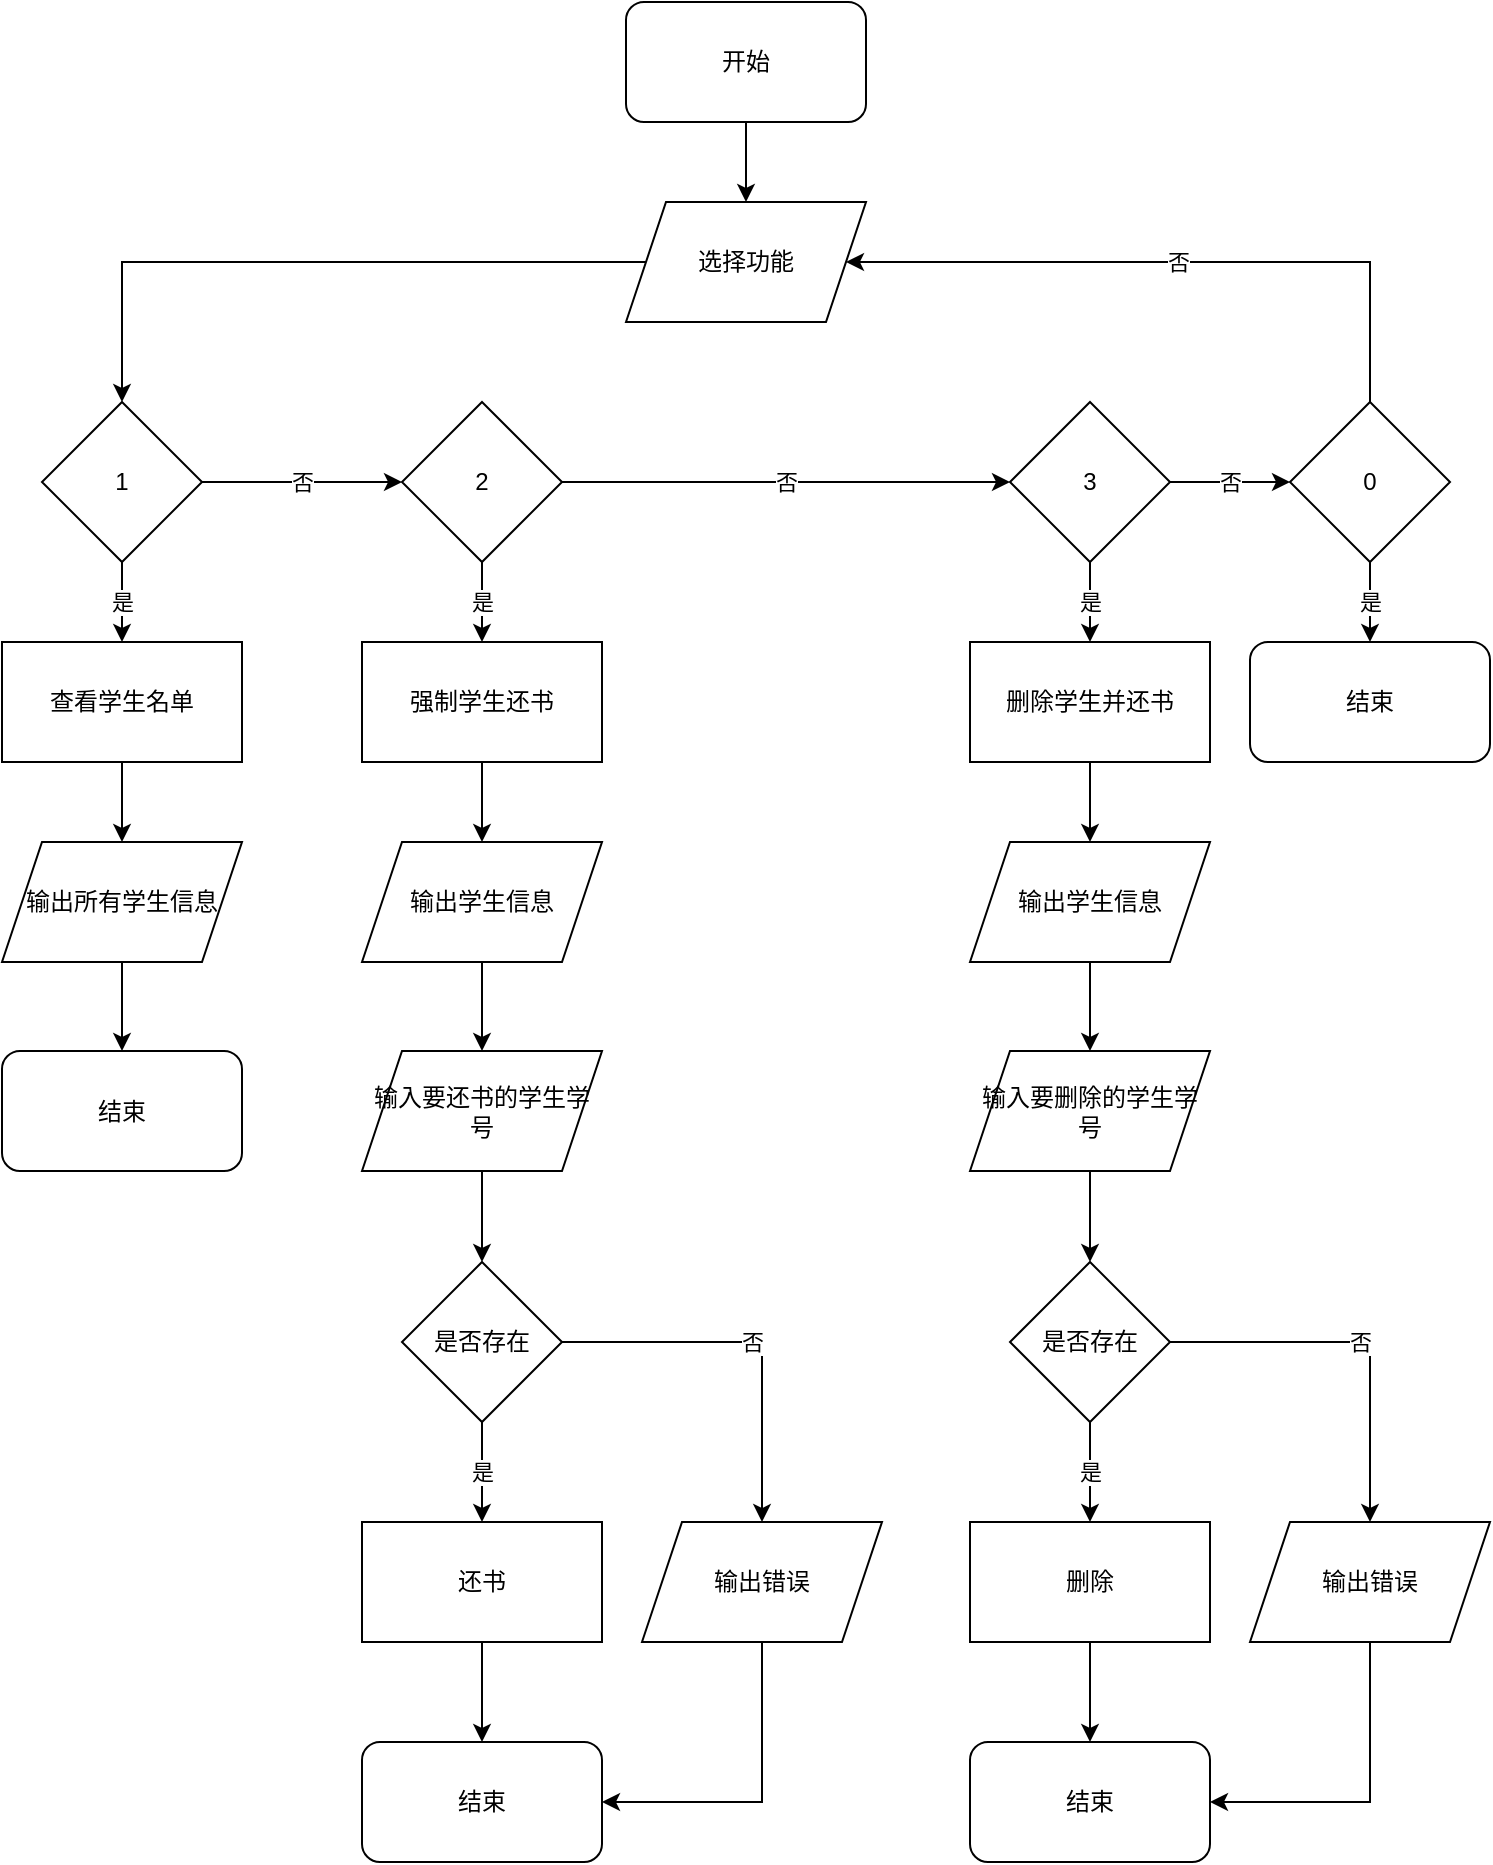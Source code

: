 <mxfile version="21.2.1" type="device">
  <diagram name="第 1 页" id="N-zFCrupeVdDNxf7r9WT">
    <mxGraphModel dx="2070" dy="909" grid="1" gridSize="10" guides="1" tooltips="1" connect="1" arrows="1" fold="1" page="1" pageScale="1" pageWidth="827" pageHeight="1169" math="0" shadow="0">
      <root>
        <mxCell id="0" />
        <mxCell id="1" parent="0" />
        <mxCell id="OTrNM1ikU9z0QudFtnOU-3" value="" style="edgeStyle=orthogonalEdgeStyle;rounded=0;orthogonalLoop=1;jettySize=auto;html=1;" edge="1" parent="1" source="OTrNM1ikU9z0QudFtnOU-1" target="OTrNM1ikU9z0QudFtnOU-2">
          <mxGeometry relative="1" as="geometry" />
        </mxCell>
        <mxCell id="OTrNM1ikU9z0QudFtnOU-1" value="开始" style="rounded=1;whiteSpace=wrap;html=1;" vertex="1" parent="1">
          <mxGeometry x="354" y="60" width="120" height="60" as="geometry" />
        </mxCell>
        <mxCell id="OTrNM1ikU9z0QudFtnOU-59" style="edgeStyle=orthogonalEdgeStyle;rounded=0;orthogonalLoop=1;jettySize=auto;html=1;" edge="1" parent="1" source="OTrNM1ikU9z0QudFtnOU-2" target="OTrNM1ikU9z0QudFtnOU-4">
          <mxGeometry relative="1" as="geometry" />
        </mxCell>
        <mxCell id="OTrNM1ikU9z0QudFtnOU-2" value="选择功能" style="shape=parallelogram;perimeter=parallelogramPerimeter;whiteSpace=wrap;html=1;fixedSize=1;" vertex="1" parent="1">
          <mxGeometry x="354" y="160" width="120" height="60" as="geometry" />
        </mxCell>
        <mxCell id="OTrNM1ikU9z0QudFtnOU-9" value="是" style="edgeStyle=orthogonalEdgeStyle;rounded=0;orthogonalLoop=1;jettySize=auto;html=1;" edge="1" parent="1" source="OTrNM1ikU9z0QudFtnOU-4" target="OTrNM1ikU9z0QudFtnOU-8">
          <mxGeometry relative="1" as="geometry" />
        </mxCell>
        <mxCell id="OTrNM1ikU9z0QudFtnOU-12" value="否" style="edgeStyle=orthogonalEdgeStyle;rounded=0;orthogonalLoop=1;jettySize=auto;html=1;" edge="1" parent="1" source="OTrNM1ikU9z0QudFtnOU-4" target="OTrNM1ikU9z0QudFtnOU-5">
          <mxGeometry relative="1" as="geometry" />
        </mxCell>
        <mxCell id="OTrNM1ikU9z0QudFtnOU-4" value="1" style="rhombus;whiteSpace=wrap;html=1;" vertex="1" parent="1">
          <mxGeometry x="62" y="260" width="80" height="80" as="geometry" />
        </mxCell>
        <mxCell id="OTrNM1ikU9z0QudFtnOU-14" value="是" style="edgeStyle=orthogonalEdgeStyle;rounded=0;orthogonalLoop=1;jettySize=auto;html=1;" edge="1" parent="1" source="OTrNM1ikU9z0QudFtnOU-5" target="OTrNM1ikU9z0QudFtnOU-13">
          <mxGeometry relative="1" as="geometry" />
        </mxCell>
        <mxCell id="OTrNM1ikU9z0QudFtnOU-38" value="否" style="edgeStyle=orthogonalEdgeStyle;rounded=0;orthogonalLoop=1;jettySize=auto;html=1;" edge="1" parent="1" source="OTrNM1ikU9z0QudFtnOU-5" target="OTrNM1ikU9z0QudFtnOU-6">
          <mxGeometry relative="1" as="geometry" />
        </mxCell>
        <mxCell id="OTrNM1ikU9z0QudFtnOU-5" value="2" style="rhombus;whiteSpace=wrap;html=1;" vertex="1" parent="1">
          <mxGeometry x="242" y="260" width="80" height="80" as="geometry" />
        </mxCell>
        <mxCell id="OTrNM1ikU9z0QudFtnOU-40" value="是" style="edgeStyle=orthogonalEdgeStyle;rounded=0;orthogonalLoop=1;jettySize=auto;html=1;" edge="1" parent="1" source="OTrNM1ikU9z0QudFtnOU-6" target="OTrNM1ikU9z0QudFtnOU-39">
          <mxGeometry relative="1" as="geometry" />
        </mxCell>
        <mxCell id="OTrNM1ikU9z0QudFtnOU-56" value="否" style="edgeStyle=orthogonalEdgeStyle;rounded=0;orthogonalLoop=1;jettySize=auto;html=1;" edge="1" parent="1" source="OTrNM1ikU9z0QudFtnOU-6" target="OTrNM1ikU9z0QudFtnOU-7">
          <mxGeometry relative="1" as="geometry" />
        </mxCell>
        <mxCell id="OTrNM1ikU9z0QudFtnOU-6" value="3" style="rhombus;whiteSpace=wrap;html=1;" vertex="1" parent="1">
          <mxGeometry x="546" y="260" width="80" height="80" as="geometry" />
        </mxCell>
        <mxCell id="OTrNM1ikU9z0QudFtnOU-58" value="是" style="edgeStyle=orthogonalEdgeStyle;rounded=0;orthogonalLoop=1;jettySize=auto;html=1;" edge="1" parent="1" source="OTrNM1ikU9z0QudFtnOU-7" target="OTrNM1ikU9z0QudFtnOU-57">
          <mxGeometry relative="1" as="geometry" />
        </mxCell>
        <mxCell id="OTrNM1ikU9z0QudFtnOU-60" value="否" style="edgeStyle=orthogonalEdgeStyle;rounded=0;orthogonalLoop=1;jettySize=auto;html=1;" edge="1" parent="1" source="OTrNM1ikU9z0QudFtnOU-7" target="OTrNM1ikU9z0QudFtnOU-2">
          <mxGeometry relative="1" as="geometry">
            <Array as="points">
              <mxPoint x="726" y="190" />
            </Array>
          </mxGeometry>
        </mxCell>
        <mxCell id="OTrNM1ikU9z0QudFtnOU-7" value="0" style="rhombus;whiteSpace=wrap;html=1;" vertex="1" parent="1">
          <mxGeometry x="686" y="260" width="80" height="80" as="geometry" />
        </mxCell>
        <mxCell id="OTrNM1ikU9z0QudFtnOU-11" value="" style="edgeStyle=orthogonalEdgeStyle;rounded=0;orthogonalLoop=1;jettySize=auto;html=1;" edge="1" parent="1" source="OTrNM1ikU9z0QudFtnOU-8" target="OTrNM1ikU9z0QudFtnOU-10">
          <mxGeometry relative="1" as="geometry" />
        </mxCell>
        <mxCell id="OTrNM1ikU9z0QudFtnOU-8" value="查看学生名单" style="rounded=0;whiteSpace=wrap;html=1;" vertex="1" parent="1">
          <mxGeometry x="42" y="380" width="120" height="60" as="geometry" />
        </mxCell>
        <mxCell id="OTrNM1ikU9z0QudFtnOU-29" value="" style="edgeStyle=orthogonalEdgeStyle;rounded=0;orthogonalLoop=1;jettySize=auto;html=1;" edge="1" parent="1" source="OTrNM1ikU9z0QudFtnOU-10" target="OTrNM1ikU9z0QudFtnOU-28">
          <mxGeometry relative="1" as="geometry" />
        </mxCell>
        <mxCell id="OTrNM1ikU9z0QudFtnOU-10" value="输出所有学生信息" style="shape=parallelogram;perimeter=parallelogramPerimeter;whiteSpace=wrap;html=1;fixedSize=1;" vertex="1" parent="1">
          <mxGeometry x="42" y="480" width="120" height="60" as="geometry" />
        </mxCell>
        <mxCell id="OTrNM1ikU9z0QudFtnOU-16" value="" style="edgeStyle=orthogonalEdgeStyle;rounded=0;orthogonalLoop=1;jettySize=auto;html=1;" edge="1" parent="1" source="OTrNM1ikU9z0QudFtnOU-13" target="OTrNM1ikU9z0QudFtnOU-15">
          <mxGeometry relative="1" as="geometry" />
        </mxCell>
        <mxCell id="OTrNM1ikU9z0QudFtnOU-13" value="强制学生还书" style="rounded=0;whiteSpace=wrap;html=1;" vertex="1" parent="1">
          <mxGeometry x="222" y="380" width="120" height="60" as="geometry" />
        </mxCell>
        <mxCell id="OTrNM1ikU9z0QudFtnOU-21" value="" style="edgeStyle=orthogonalEdgeStyle;rounded=0;orthogonalLoop=1;jettySize=auto;html=1;" edge="1" parent="1" source="OTrNM1ikU9z0QudFtnOU-15" target="OTrNM1ikU9z0QudFtnOU-20">
          <mxGeometry relative="1" as="geometry" />
        </mxCell>
        <mxCell id="OTrNM1ikU9z0QudFtnOU-15" value="输出学生信息" style="shape=parallelogram;perimeter=parallelogramPerimeter;whiteSpace=wrap;html=1;fixedSize=1;" vertex="1" parent="1">
          <mxGeometry x="222" y="480" width="120" height="60" as="geometry" />
        </mxCell>
        <mxCell id="OTrNM1ikU9z0QudFtnOU-23" value="" style="edgeStyle=orthogonalEdgeStyle;rounded=0;orthogonalLoop=1;jettySize=auto;html=1;" edge="1" parent="1" source="OTrNM1ikU9z0QudFtnOU-20" target="OTrNM1ikU9z0QudFtnOU-22">
          <mxGeometry relative="1" as="geometry" />
        </mxCell>
        <mxCell id="OTrNM1ikU9z0QudFtnOU-20" value="输入要还书的学生学号" style="shape=parallelogram;perimeter=parallelogramPerimeter;whiteSpace=wrap;html=1;fixedSize=1;" vertex="1" parent="1">
          <mxGeometry x="222" y="584.5" width="120" height="60" as="geometry" />
        </mxCell>
        <mxCell id="OTrNM1ikU9z0QudFtnOU-26" value="是" style="edgeStyle=orthogonalEdgeStyle;rounded=0;orthogonalLoop=1;jettySize=auto;html=1;" edge="1" parent="1" source="OTrNM1ikU9z0QudFtnOU-22" target="OTrNM1ikU9z0QudFtnOU-25">
          <mxGeometry relative="1" as="geometry" />
        </mxCell>
        <mxCell id="OTrNM1ikU9z0QudFtnOU-36" value="否" style="edgeStyle=orthogonalEdgeStyle;rounded=0;orthogonalLoop=1;jettySize=auto;html=1;" edge="1" parent="1" source="OTrNM1ikU9z0QudFtnOU-22" target="OTrNM1ikU9z0QudFtnOU-35">
          <mxGeometry relative="1" as="geometry" />
        </mxCell>
        <mxCell id="OTrNM1ikU9z0QudFtnOU-22" value="是否存在" style="rhombus;whiteSpace=wrap;html=1;" vertex="1" parent="1">
          <mxGeometry x="242" y="690" width="80" height="80" as="geometry" />
        </mxCell>
        <mxCell id="OTrNM1ikU9z0QudFtnOU-33" value="" style="edgeStyle=orthogonalEdgeStyle;rounded=0;orthogonalLoop=1;jettySize=auto;html=1;" edge="1" parent="1" source="OTrNM1ikU9z0QudFtnOU-25" target="OTrNM1ikU9z0QudFtnOU-32">
          <mxGeometry relative="1" as="geometry" />
        </mxCell>
        <mxCell id="OTrNM1ikU9z0QudFtnOU-25" value="还书" style="shape=label;perimeter=rectanglePerimeter;whiteSpace=wrap;html=1;fixedSize=1;rounded=0;" vertex="1" parent="1">
          <mxGeometry x="222" y="820" width="120" height="60" as="geometry" />
        </mxCell>
        <mxCell id="OTrNM1ikU9z0QudFtnOU-28" value="结束" style="rounded=1;whiteSpace=wrap;html=1;" vertex="1" parent="1">
          <mxGeometry x="42" y="584.5" width="120" height="60" as="geometry" />
        </mxCell>
        <mxCell id="OTrNM1ikU9z0QudFtnOU-32" value="结束" style="rounded=1;whiteSpace=wrap;html=1;" vertex="1" parent="1">
          <mxGeometry x="222" y="930" width="120" height="60" as="geometry" />
        </mxCell>
        <mxCell id="OTrNM1ikU9z0QudFtnOU-37" style="edgeStyle=orthogonalEdgeStyle;rounded=0;orthogonalLoop=1;jettySize=auto;html=1;" edge="1" parent="1" source="OTrNM1ikU9z0QudFtnOU-35" target="OTrNM1ikU9z0QudFtnOU-32">
          <mxGeometry relative="1" as="geometry">
            <Array as="points">
              <mxPoint x="422" y="960" />
            </Array>
          </mxGeometry>
        </mxCell>
        <mxCell id="OTrNM1ikU9z0QudFtnOU-35" value="输出错误" style="shape=parallelogram;perimeter=parallelogramPerimeter;whiteSpace=wrap;html=1;fixedSize=1;" vertex="1" parent="1">
          <mxGeometry x="362" y="820" width="120" height="60" as="geometry" />
        </mxCell>
        <mxCell id="OTrNM1ikU9z0QudFtnOU-55" value="" style="edgeStyle=orthogonalEdgeStyle;rounded=0;orthogonalLoop=1;jettySize=auto;html=1;" edge="1" parent="1" source="OTrNM1ikU9z0QudFtnOU-39" target="OTrNM1ikU9z0QudFtnOU-42">
          <mxGeometry relative="1" as="geometry" />
        </mxCell>
        <mxCell id="OTrNM1ikU9z0QudFtnOU-39" value="删除学生并还书" style="rounded=0;whiteSpace=wrap;html=1;" vertex="1" parent="1">
          <mxGeometry x="526" y="380" width="120" height="60" as="geometry" />
        </mxCell>
        <mxCell id="OTrNM1ikU9z0QudFtnOU-41" value="" style="edgeStyle=orthogonalEdgeStyle;rounded=0;orthogonalLoop=1;jettySize=auto;html=1;" edge="1" parent="1" source="OTrNM1ikU9z0QudFtnOU-42" target="OTrNM1ikU9z0QudFtnOU-44">
          <mxGeometry relative="1" as="geometry" />
        </mxCell>
        <mxCell id="OTrNM1ikU9z0QudFtnOU-42" value="输出学生信息" style="shape=parallelogram;perimeter=parallelogramPerimeter;whiteSpace=wrap;html=1;fixedSize=1;" vertex="1" parent="1">
          <mxGeometry x="526" y="480" width="120" height="60" as="geometry" />
        </mxCell>
        <mxCell id="OTrNM1ikU9z0QudFtnOU-43" value="" style="edgeStyle=orthogonalEdgeStyle;rounded=0;orthogonalLoop=1;jettySize=auto;html=1;" edge="1" parent="1" source="OTrNM1ikU9z0QudFtnOU-44" target="OTrNM1ikU9z0QudFtnOU-47">
          <mxGeometry relative="1" as="geometry" />
        </mxCell>
        <mxCell id="OTrNM1ikU9z0QudFtnOU-44" value="输入要删除的学生学号" style="shape=parallelogram;perimeter=parallelogramPerimeter;whiteSpace=wrap;html=1;fixedSize=1;" vertex="1" parent="1">
          <mxGeometry x="526" y="584.5" width="120" height="60" as="geometry" />
        </mxCell>
        <mxCell id="OTrNM1ikU9z0QudFtnOU-45" value="是" style="edgeStyle=orthogonalEdgeStyle;rounded=0;orthogonalLoop=1;jettySize=auto;html=1;" edge="1" parent="1" source="OTrNM1ikU9z0QudFtnOU-47" target="OTrNM1ikU9z0QudFtnOU-49">
          <mxGeometry relative="1" as="geometry" />
        </mxCell>
        <mxCell id="OTrNM1ikU9z0QudFtnOU-46" value="否" style="edgeStyle=orthogonalEdgeStyle;rounded=0;orthogonalLoop=1;jettySize=auto;html=1;" edge="1" parent="1" source="OTrNM1ikU9z0QudFtnOU-47" target="OTrNM1ikU9z0QudFtnOU-52">
          <mxGeometry relative="1" as="geometry" />
        </mxCell>
        <mxCell id="OTrNM1ikU9z0QudFtnOU-47" value="是否存在" style="rhombus;whiteSpace=wrap;html=1;" vertex="1" parent="1">
          <mxGeometry x="546" y="690" width="80" height="80" as="geometry" />
        </mxCell>
        <mxCell id="OTrNM1ikU9z0QudFtnOU-48" value="" style="edgeStyle=orthogonalEdgeStyle;rounded=0;orthogonalLoop=1;jettySize=auto;html=1;" edge="1" parent="1" source="OTrNM1ikU9z0QudFtnOU-49" target="OTrNM1ikU9z0QudFtnOU-50">
          <mxGeometry relative="1" as="geometry" />
        </mxCell>
        <mxCell id="OTrNM1ikU9z0QudFtnOU-49" value="删除" style="shape=label;perimeter=rectanglePerimeter;whiteSpace=wrap;html=1;fixedSize=1;rounded=0;" vertex="1" parent="1">
          <mxGeometry x="526" y="820" width="120" height="60" as="geometry" />
        </mxCell>
        <mxCell id="OTrNM1ikU9z0QudFtnOU-50" value="结束" style="rounded=1;whiteSpace=wrap;html=1;" vertex="1" parent="1">
          <mxGeometry x="526" y="930" width="120" height="60" as="geometry" />
        </mxCell>
        <mxCell id="OTrNM1ikU9z0QudFtnOU-51" style="edgeStyle=orthogonalEdgeStyle;rounded=0;orthogonalLoop=1;jettySize=auto;html=1;" edge="1" parent="1" source="OTrNM1ikU9z0QudFtnOU-52" target="OTrNM1ikU9z0QudFtnOU-50">
          <mxGeometry relative="1" as="geometry">
            <Array as="points">
              <mxPoint x="726" y="960" />
            </Array>
          </mxGeometry>
        </mxCell>
        <mxCell id="OTrNM1ikU9z0QudFtnOU-52" value="输出错误" style="shape=parallelogram;perimeter=parallelogramPerimeter;whiteSpace=wrap;html=1;fixedSize=1;" vertex="1" parent="1">
          <mxGeometry x="666" y="820" width="120" height="60" as="geometry" />
        </mxCell>
        <mxCell id="OTrNM1ikU9z0QudFtnOU-57" value="结束" style="rounded=1;whiteSpace=wrap;html=1;" vertex="1" parent="1">
          <mxGeometry x="666" y="380" width="120" height="60" as="geometry" />
        </mxCell>
      </root>
    </mxGraphModel>
  </diagram>
</mxfile>
